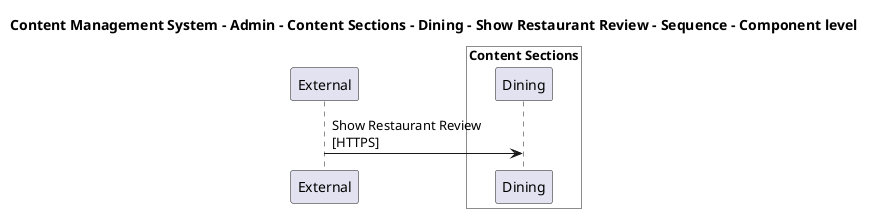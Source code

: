 @startuml

title Content Management System - Admin - Content Sections - Dining - Show Restaurant Review - Sequence - Component level

participant "External" as C4InterFlow.SoftwareSystems.ExternalSystem

box "Admin" #White
    
box "Content Sections" #White
    participant "Dining" as ContentManagementSystem.SoftwareSystems.Admin.Containers.ContentSections.Components.Dining
end box

end box


C4InterFlow.SoftwareSystems.ExternalSystem -> ContentManagementSystem.SoftwareSystems.Admin.Containers.ContentSections.Components.Dining : Show Restaurant Review\n[HTTPS]


@enduml
